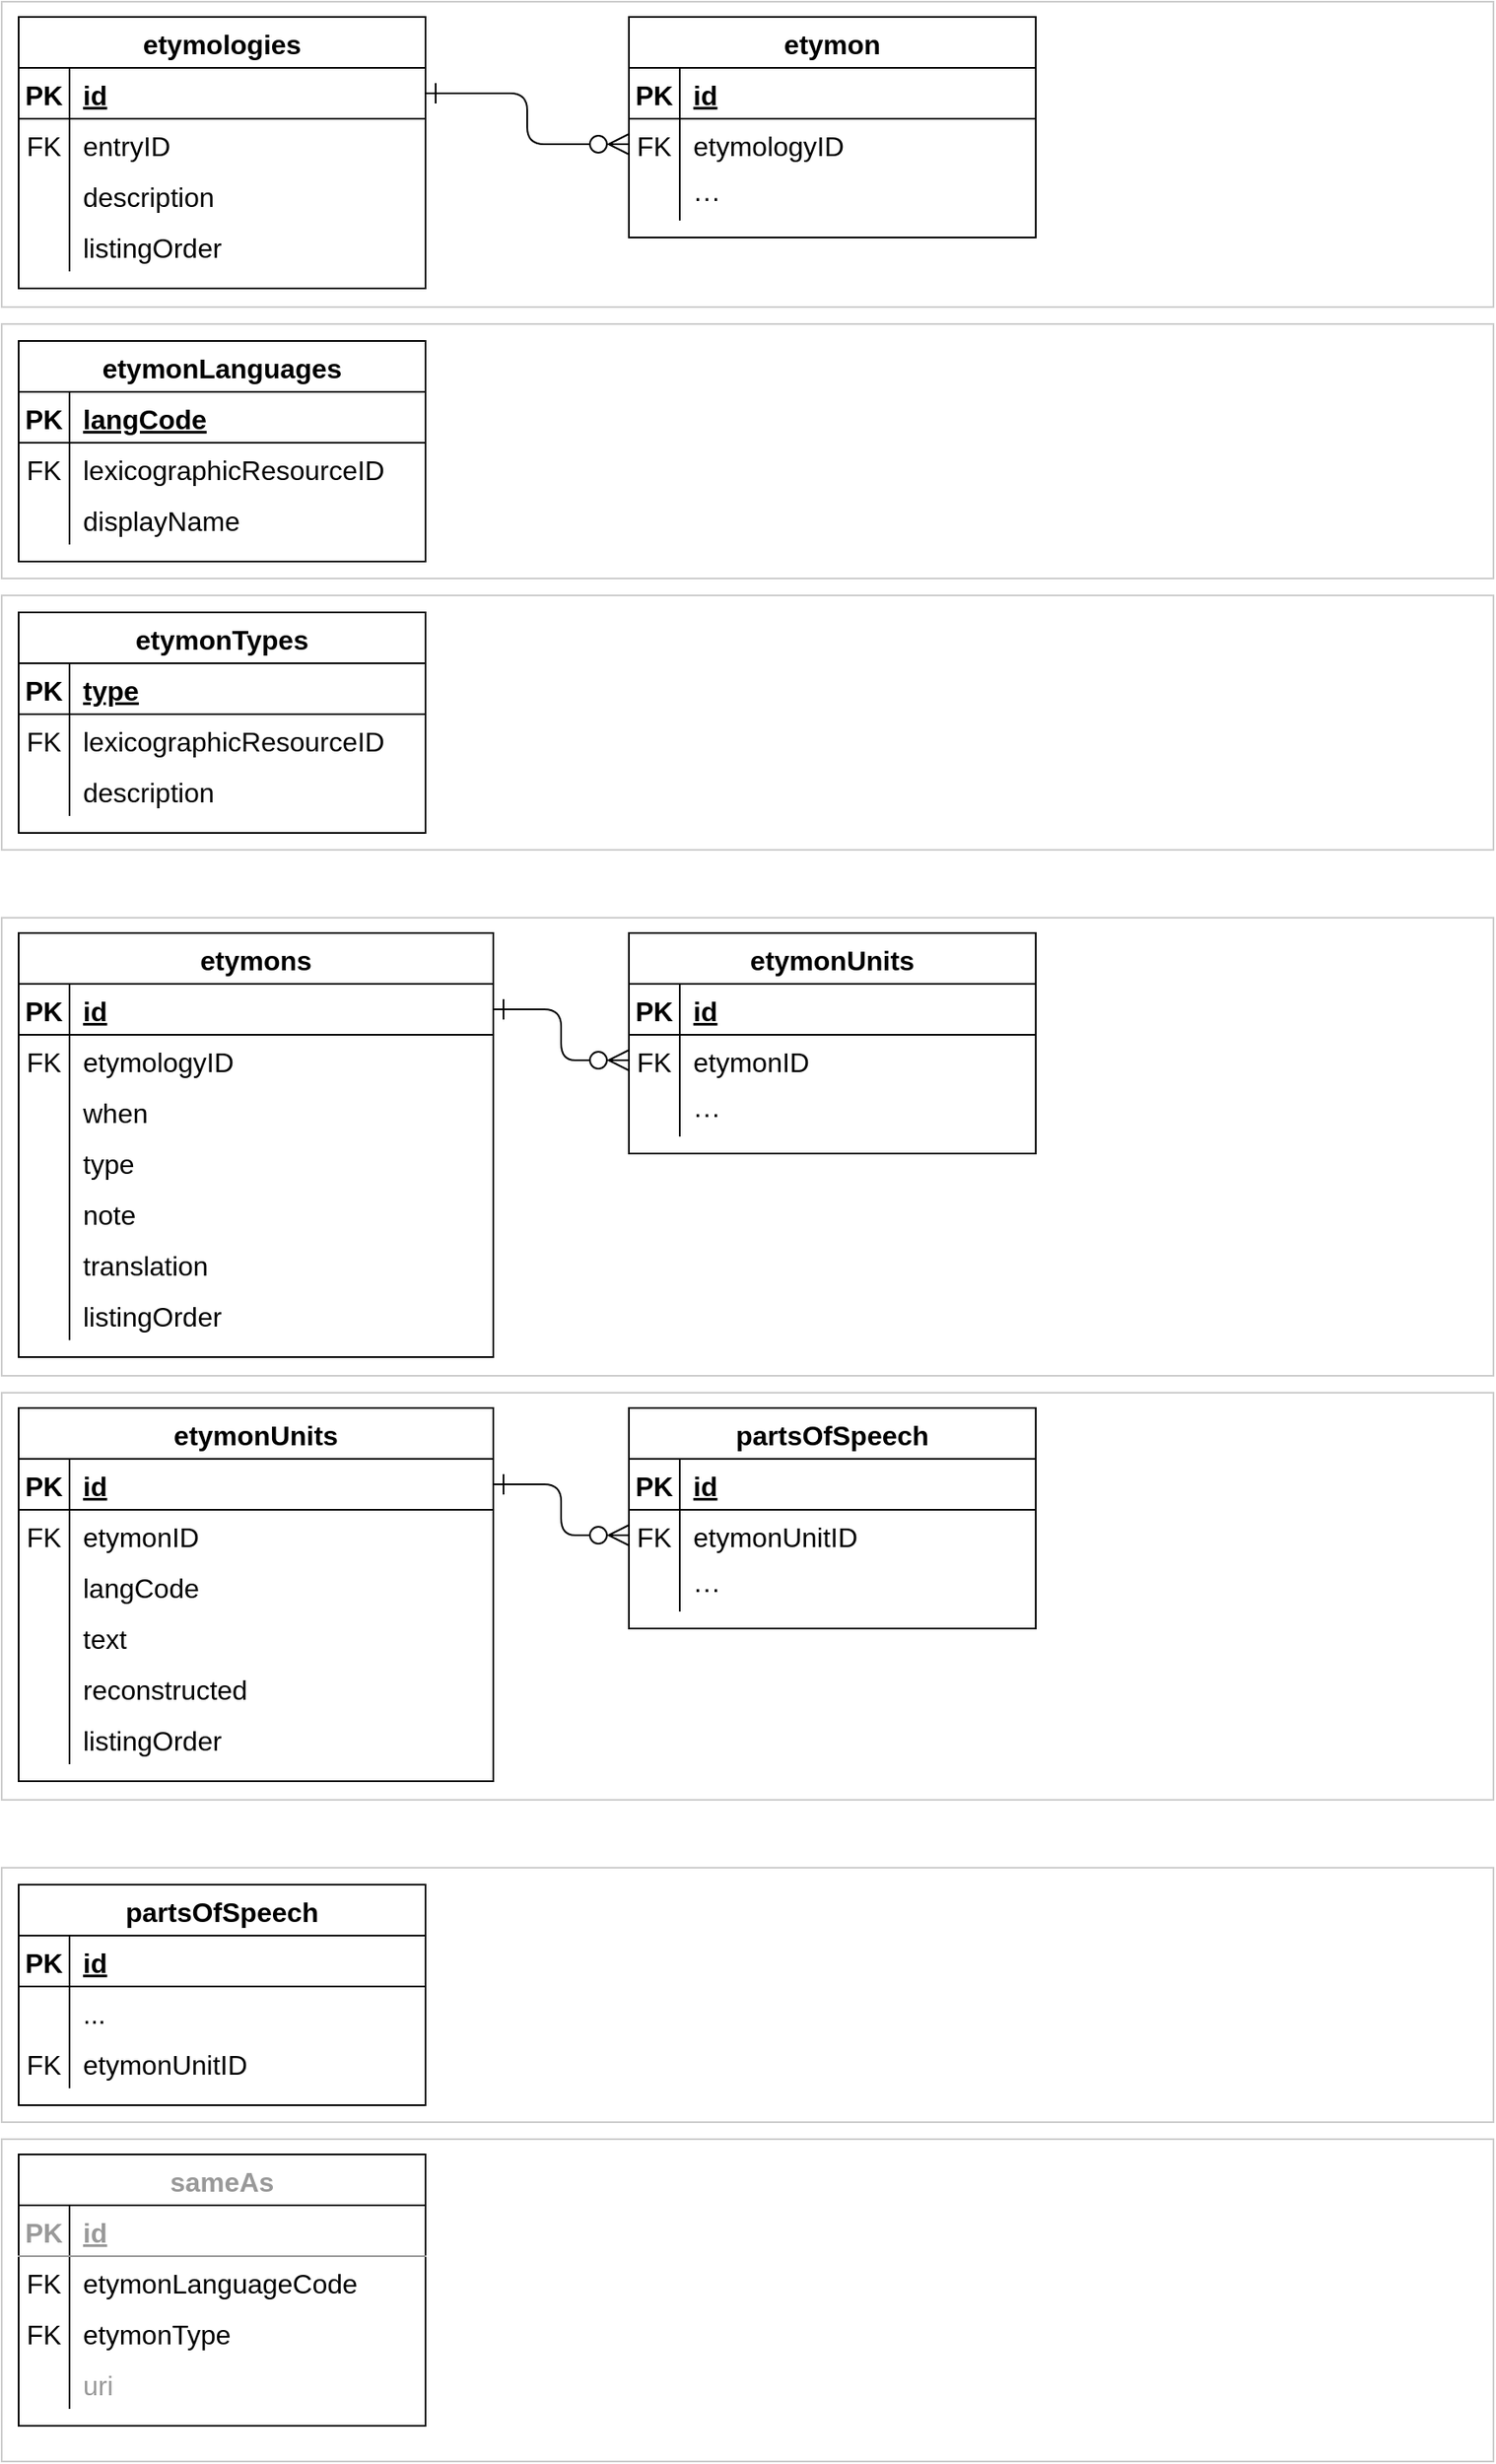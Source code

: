 <mxfile version="20.3.0" type="device"><diagram id="R2lEEEUBdFMjLlhIrx00" name="Page-1"><mxGraphModel dx="1060" dy="-1640" grid="1" gridSize="10" guides="1" tooltips="1" connect="1" arrows="1" fold="1" page="1" pageScale="1" pageWidth="827" pageHeight="1169" math="0" shadow="0" extFonts="Permanent Marker^https://fonts.googleapis.com/css?family=Permanent+Marker"><root><mxCell id="0"/><mxCell id="1" parent="0"/><mxCell id="ZktGSdJryhGlnCkygUIA-301" value="" style="rounded=0;whiteSpace=wrap;html=1;strokeColor=#CCCCCC;" parent="1" vertex="1"><mxGeometry y="2340" width="880" height="180" as="geometry"/></mxCell><mxCell id="ZktGSdJryhGlnCkygUIA-282" value="etymologies" style="shape=table;startSize=30;container=1;collapsible=1;childLayout=tableLayout;fixedRows=1;rowLines=0;fontStyle=1;align=center;resizeLast=1;fontSize=16;" parent="1" vertex="1"><mxGeometry x="10" y="2349" width="240" height="160" as="geometry"><mxRectangle x="400" y="480" width="90" height="30" as="alternateBounds"/></mxGeometry></mxCell><mxCell id="ZktGSdJryhGlnCkygUIA-283" value="" style="shape=tableRow;horizontal=0;startSize=0;swimlaneHead=0;swimlaneBody=0;fillColor=none;collapsible=0;dropTarget=0;points=[[0,0.5],[1,0.5]];portConstraint=eastwest;top=0;left=0;right=0;bottom=1;fontSize=16;" parent="ZktGSdJryhGlnCkygUIA-282" vertex="1"><mxGeometry y="30" width="240" height="30" as="geometry"/></mxCell><mxCell id="ZktGSdJryhGlnCkygUIA-284" value="PK" style="shape=partialRectangle;connectable=0;fillColor=none;top=0;left=0;bottom=0;right=0;fontStyle=1;overflow=hidden;fontSize=16;" parent="ZktGSdJryhGlnCkygUIA-283" vertex="1"><mxGeometry width="30" height="30" as="geometry"><mxRectangle width="30" height="30" as="alternateBounds"/></mxGeometry></mxCell><mxCell id="ZktGSdJryhGlnCkygUIA-285" value="id" style="shape=partialRectangle;connectable=0;fillColor=none;top=0;left=0;bottom=0;right=0;align=left;spacingLeft=6;fontStyle=5;overflow=hidden;fontSize=16;" parent="ZktGSdJryhGlnCkygUIA-283" vertex="1"><mxGeometry x="30" width="210" height="30" as="geometry"><mxRectangle width="210" height="30" as="alternateBounds"/></mxGeometry></mxCell><mxCell id="ZktGSdJryhGlnCkygUIA-286" value="" style="shape=tableRow;horizontal=0;startSize=0;swimlaneHead=0;swimlaneBody=0;fillColor=none;collapsible=0;dropTarget=0;points=[[0,0.5],[1,0.5]];portConstraint=eastwest;top=0;left=0;right=0;bottom=0;fontSize=16;" parent="ZktGSdJryhGlnCkygUIA-282" vertex="1"><mxGeometry y="60" width="240" height="30" as="geometry"/></mxCell><mxCell id="ZktGSdJryhGlnCkygUIA-287" value="FK" style="shape=partialRectangle;connectable=0;fillColor=none;top=0;left=0;bottom=0;right=0;editable=1;overflow=hidden;fontSize=16;" parent="ZktGSdJryhGlnCkygUIA-286" vertex="1"><mxGeometry width="30" height="30" as="geometry"><mxRectangle width="30" height="30" as="alternateBounds"/></mxGeometry></mxCell><mxCell id="ZktGSdJryhGlnCkygUIA-288" value="entryID" style="shape=partialRectangle;connectable=0;fillColor=none;top=0;left=0;bottom=0;right=0;align=left;spacingLeft=6;overflow=hidden;fontSize=16;" parent="ZktGSdJryhGlnCkygUIA-286" vertex="1"><mxGeometry x="30" width="210" height="30" as="geometry"><mxRectangle width="210" height="30" as="alternateBounds"/></mxGeometry></mxCell><mxCell id="ZktGSdJryhGlnCkygUIA-289" value="" style="shape=tableRow;horizontal=0;startSize=0;swimlaneHead=0;swimlaneBody=0;fillColor=none;collapsible=0;dropTarget=0;points=[[0,0.5],[1,0.5]];portConstraint=eastwest;top=0;left=0;right=0;bottom=0;fontSize=16;" parent="ZktGSdJryhGlnCkygUIA-282" vertex="1"><mxGeometry y="90" width="240" height="30" as="geometry"/></mxCell><mxCell id="ZktGSdJryhGlnCkygUIA-290" value="" style="shape=partialRectangle;connectable=0;fillColor=none;top=0;left=0;bottom=0;right=0;editable=1;overflow=hidden;fontSize=16;" parent="ZktGSdJryhGlnCkygUIA-289" vertex="1"><mxGeometry width="30" height="30" as="geometry"><mxRectangle width="30" height="30" as="alternateBounds"/></mxGeometry></mxCell><mxCell id="ZktGSdJryhGlnCkygUIA-291" value="description" style="shape=partialRectangle;connectable=0;fillColor=none;top=0;left=0;bottom=0;right=0;align=left;spacingLeft=6;overflow=hidden;fontSize=16;" parent="ZktGSdJryhGlnCkygUIA-289" vertex="1"><mxGeometry x="30" width="210" height="30" as="geometry"><mxRectangle width="210" height="30" as="alternateBounds"/></mxGeometry></mxCell><mxCell id="SRtZ7S2uoU_hM7iwgNDi-1" style="shape=tableRow;horizontal=0;startSize=0;swimlaneHead=0;swimlaneBody=0;fillColor=none;collapsible=0;dropTarget=0;points=[[0,0.5],[1,0.5]];portConstraint=eastwest;top=0;left=0;right=0;bottom=0;fontSize=16;" parent="ZktGSdJryhGlnCkygUIA-282" vertex="1"><mxGeometry y="120" width="240" height="30" as="geometry"/></mxCell><mxCell id="SRtZ7S2uoU_hM7iwgNDi-2" value="" style="shape=partialRectangle;connectable=0;fillColor=none;top=0;left=0;bottom=0;right=0;editable=1;overflow=hidden;fontSize=16;" parent="SRtZ7S2uoU_hM7iwgNDi-1" vertex="1"><mxGeometry width="30" height="30" as="geometry"><mxRectangle width="30" height="30" as="alternateBounds"/></mxGeometry></mxCell><mxCell id="SRtZ7S2uoU_hM7iwgNDi-3" value="listingOrder" style="shape=partialRectangle;connectable=0;fillColor=none;top=0;left=0;bottom=0;right=0;align=left;spacingLeft=6;overflow=hidden;fontSize=16;" parent="SRtZ7S2uoU_hM7iwgNDi-1" vertex="1"><mxGeometry x="30" width="210" height="30" as="geometry"><mxRectangle width="210" height="30" as="alternateBounds"/></mxGeometry></mxCell><mxCell id="SRtZ7S2uoU_hM7iwgNDi-53" value="" style="rounded=0;whiteSpace=wrap;html=1;strokeColor=#CCCCCC;" parent="1" vertex="1"><mxGeometry y="2880" width="880" height="270" as="geometry"/></mxCell><mxCell id="SRtZ7S2uoU_hM7iwgNDi-54" value="etymons" style="shape=table;startSize=30;container=1;collapsible=1;childLayout=tableLayout;fixedRows=1;rowLines=0;fontStyle=1;align=center;resizeLast=1;fontSize=16;" parent="1" vertex="1"><mxGeometry x="10" y="2889" width="280" height="250" as="geometry"><mxRectangle x="400" y="480" width="90" height="30" as="alternateBounds"/></mxGeometry></mxCell><mxCell id="SRtZ7S2uoU_hM7iwgNDi-55" value="" style="shape=tableRow;horizontal=0;startSize=0;swimlaneHead=0;swimlaneBody=0;fillColor=none;collapsible=0;dropTarget=0;points=[[0,0.5],[1,0.5]];portConstraint=eastwest;top=0;left=0;right=0;bottom=1;fontSize=16;" parent="SRtZ7S2uoU_hM7iwgNDi-54" vertex="1"><mxGeometry y="30" width="280" height="30" as="geometry"/></mxCell><mxCell id="SRtZ7S2uoU_hM7iwgNDi-56" value="PK" style="shape=partialRectangle;connectable=0;fillColor=none;top=0;left=0;bottom=0;right=0;fontStyle=1;overflow=hidden;fontSize=16;" parent="SRtZ7S2uoU_hM7iwgNDi-55" vertex="1"><mxGeometry width="30" height="30" as="geometry"><mxRectangle width="30" height="30" as="alternateBounds"/></mxGeometry></mxCell><mxCell id="SRtZ7S2uoU_hM7iwgNDi-57" value="id" style="shape=partialRectangle;connectable=0;fillColor=none;top=0;left=0;bottom=0;right=0;align=left;spacingLeft=6;fontStyle=5;overflow=hidden;fontSize=16;" parent="SRtZ7S2uoU_hM7iwgNDi-55" vertex="1"><mxGeometry x="30" width="250" height="30" as="geometry"><mxRectangle width="250" height="30" as="alternateBounds"/></mxGeometry></mxCell><mxCell id="SRtZ7S2uoU_hM7iwgNDi-58" value="" style="shape=tableRow;horizontal=0;startSize=0;swimlaneHead=0;swimlaneBody=0;fillColor=none;collapsible=0;dropTarget=0;points=[[0,0.5],[1,0.5]];portConstraint=eastwest;top=0;left=0;right=0;bottom=0;fontSize=16;" parent="SRtZ7S2uoU_hM7iwgNDi-54" vertex="1"><mxGeometry y="60" width="280" height="30" as="geometry"/></mxCell><mxCell id="SRtZ7S2uoU_hM7iwgNDi-59" value="FK" style="shape=partialRectangle;connectable=0;fillColor=none;top=0;left=0;bottom=0;right=0;editable=1;overflow=hidden;fontSize=16;" parent="SRtZ7S2uoU_hM7iwgNDi-58" vertex="1"><mxGeometry width="30" height="30" as="geometry"><mxRectangle width="30" height="30" as="alternateBounds"/></mxGeometry></mxCell><mxCell id="SRtZ7S2uoU_hM7iwgNDi-60" value="etymologyID" style="shape=partialRectangle;connectable=0;fillColor=none;top=0;left=0;bottom=0;right=0;align=left;spacingLeft=6;overflow=hidden;fontSize=16;" parent="SRtZ7S2uoU_hM7iwgNDi-58" vertex="1"><mxGeometry x="30" width="250" height="30" as="geometry"><mxRectangle width="250" height="30" as="alternateBounds"/></mxGeometry></mxCell><mxCell id="SRtZ7S2uoU_hM7iwgNDi-61" value="" style="shape=tableRow;horizontal=0;startSize=0;swimlaneHead=0;swimlaneBody=0;fillColor=none;collapsible=0;dropTarget=0;points=[[0,0.5],[1,0.5]];portConstraint=eastwest;top=0;left=0;right=0;bottom=0;fontSize=16;" parent="SRtZ7S2uoU_hM7iwgNDi-54" vertex="1"><mxGeometry y="90" width="280" height="30" as="geometry"/></mxCell><mxCell id="SRtZ7S2uoU_hM7iwgNDi-62" value="" style="shape=partialRectangle;connectable=0;fillColor=none;top=0;left=0;bottom=0;right=0;editable=1;overflow=hidden;fontSize=16;" parent="SRtZ7S2uoU_hM7iwgNDi-61" vertex="1"><mxGeometry width="30" height="30" as="geometry"><mxRectangle width="30" height="30" as="alternateBounds"/></mxGeometry></mxCell><mxCell id="SRtZ7S2uoU_hM7iwgNDi-63" value="when" style="shape=partialRectangle;connectable=0;fillColor=none;top=0;left=0;bottom=0;right=0;align=left;spacingLeft=6;overflow=hidden;fontSize=16;" parent="SRtZ7S2uoU_hM7iwgNDi-61" vertex="1"><mxGeometry x="30" width="250" height="30" as="geometry"><mxRectangle width="250" height="30" as="alternateBounds"/></mxGeometry></mxCell><mxCell id="SRtZ7S2uoU_hM7iwgNDi-64" style="shape=tableRow;horizontal=0;startSize=0;swimlaneHead=0;swimlaneBody=0;fillColor=none;collapsible=0;dropTarget=0;points=[[0,0.5],[1,0.5]];portConstraint=eastwest;top=0;left=0;right=0;bottom=0;fontSize=16;" parent="SRtZ7S2uoU_hM7iwgNDi-54" vertex="1"><mxGeometry y="120" width="280" height="30" as="geometry"/></mxCell><mxCell id="SRtZ7S2uoU_hM7iwgNDi-65" style="shape=partialRectangle;connectable=0;fillColor=none;top=0;left=0;bottom=0;right=0;editable=1;overflow=hidden;fontSize=16;" parent="SRtZ7S2uoU_hM7iwgNDi-64" vertex="1"><mxGeometry width="30" height="30" as="geometry"><mxRectangle width="30" height="30" as="alternateBounds"/></mxGeometry></mxCell><mxCell id="SRtZ7S2uoU_hM7iwgNDi-66" value="type" style="shape=partialRectangle;connectable=0;fillColor=none;top=0;left=0;bottom=0;right=0;align=left;spacingLeft=6;overflow=hidden;fontSize=16;" parent="SRtZ7S2uoU_hM7iwgNDi-64" vertex="1"><mxGeometry x="30" width="250" height="30" as="geometry"><mxRectangle width="250" height="30" as="alternateBounds"/></mxGeometry></mxCell><mxCell id="SRtZ7S2uoU_hM7iwgNDi-67" style="shape=tableRow;horizontal=0;startSize=0;swimlaneHead=0;swimlaneBody=0;fillColor=none;collapsible=0;dropTarget=0;points=[[0,0.5],[1,0.5]];portConstraint=eastwest;top=0;left=0;right=0;bottom=0;fontSize=16;" parent="SRtZ7S2uoU_hM7iwgNDi-54" vertex="1"><mxGeometry y="150" width="280" height="30" as="geometry"/></mxCell><mxCell id="SRtZ7S2uoU_hM7iwgNDi-68" style="shape=partialRectangle;connectable=0;fillColor=none;top=0;left=0;bottom=0;right=0;editable=1;overflow=hidden;fontSize=16;" parent="SRtZ7S2uoU_hM7iwgNDi-67" vertex="1"><mxGeometry width="30" height="30" as="geometry"><mxRectangle width="30" height="30" as="alternateBounds"/></mxGeometry></mxCell><mxCell id="SRtZ7S2uoU_hM7iwgNDi-69" value="note" style="shape=partialRectangle;connectable=0;fillColor=none;top=0;left=0;bottom=0;right=0;align=left;spacingLeft=6;overflow=hidden;fontSize=16;" parent="SRtZ7S2uoU_hM7iwgNDi-67" vertex="1"><mxGeometry x="30" width="250" height="30" as="geometry"><mxRectangle width="250" height="30" as="alternateBounds"/></mxGeometry></mxCell><mxCell id="Pd9fc2672BSoeoz-0t5y-1" style="shape=tableRow;horizontal=0;startSize=0;swimlaneHead=0;swimlaneBody=0;fillColor=none;collapsible=0;dropTarget=0;points=[[0,0.5],[1,0.5]];portConstraint=eastwest;top=0;left=0;right=0;bottom=0;fontSize=16;" parent="SRtZ7S2uoU_hM7iwgNDi-54" vertex="1"><mxGeometry y="180" width="280" height="30" as="geometry"/></mxCell><mxCell id="Pd9fc2672BSoeoz-0t5y-2" style="shape=partialRectangle;connectable=0;fillColor=none;top=0;left=0;bottom=0;right=0;editable=1;overflow=hidden;fontSize=16;" parent="Pd9fc2672BSoeoz-0t5y-1" vertex="1"><mxGeometry width="30" height="30" as="geometry"><mxRectangle width="30" height="30" as="alternateBounds"/></mxGeometry></mxCell><mxCell id="Pd9fc2672BSoeoz-0t5y-3" value="translation" style="shape=partialRectangle;connectable=0;fillColor=none;top=0;left=0;bottom=0;right=0;align=left;spacingLeft=6;overflow=hidden;fontSize=16;" parent="Pd9fc2672BSoeoz-0t5y-1" vertex="1"><mxGeometry x="30" width="250" height="30" as="geometry"><mxRectangle width="250" height="30" as="alternateBounds"/></mxGeometry></mxCell><mxCell id="SRtZ7S2uoU_hM7iwgNDi-70" style="shape=tableRow;horizontal=0;startSize=0;swimlaneHead=0;swimlaneBody=0;fillColor=none;collapsible=0;dropTarget=0;points=[[0,0.5],[1,0.5]];portConstraint=eastwest;top=0;left=0;right=0;bottom=0;fontSize=16;" parent="SRtZ7S2uoU_hM7iwgNDi-54" vertex="1"><mxGeometry y="210" width="280" height="30" as="geometry"/></mxCell><mxCell id="SRtZ7S2uoU_hM7iwgNDi-71" style="shape=partialRectangle;connectable=0;fillColor=none;top=0;left=0;bottom=0;right=0;editable=1;overflow=hidden;fontSize=16;" parent="SRtZ7S2uoU_hM7iwgNDi-70" vertex="1"><mxGeometry width="30" height="30" as="geometry"><mxRectangle width="30" height="30" as="alternateBounds"/></mxGeometry></mxCell><mxCell id="SRtZ7S2uoU_hM7iwgNDi-72" value="listingOrder" style="shape=partialRectangle;connectable=0;fillColor=none;top=0;left=0;bottom=0;right=0;align=left;spacingLeft=6;overflow=hidden;fontSize=16;" parent="SRtZ7S2uoU_hM7iwgNDi-70" vertex="1"><mxGeometry x="30" width="250" height="30" as="geometry"><mxRectangle width="250" height="30" as="alternateBounds"/></mxGeometry></mxCell><mxCell id="SRtZ7S2uoU_hM7iwgNDi-76" value="etymonUnits" style="shape=table;startSize=30;container=1;collapsible=1;childLayout=tableLayout;fixedRows=1;rowLines=0;fontStyle=1;align=center;resizeLast=1;fontSize=16;" parent="1" vertex="1"><mxGeometry x="370" y="2889" width="240" height="130" as="geometry"><mxRectangle x="400" y="480" width="90" height="30" as="alternateBounds"/></mxGeometry></mxCell><mxCell id="SRtZ7S2uoU_hM7iwgNDi-77" value="" style="shape=tableRow;horizontal=0;startSize=0;swimlaneHead=0;swimlaneBody=0;fillColor=none;collapsible=0;dropTarget=0;points=[[0,0.5],[1,0.5]];portConstraint=eastwest;top=0;left=0;right=0;bottom=1;fontSize=16;" parent="SRtZ7S2uoU_hM7iwgNDi-76" vertex="1"><mxGeometry y="30" width="240" height="30" as="geometry"/></mxCell><mxCell id="SRtZ7S2uoU_hM7iwgNDi-78" value="PK" style="shape=partialRectangle;connectable=0;fillColor=none;top=0;left=0;bottom=0;right=0;fontStyle=1;overflow=hidden;fontSize=16;" parent="SRtZ7S2uoU_hM7iwgNDi-77" vertex="1"><mxGeometry width="30" height="30" as="geometry"><mxRectangle width="30" height="30" as="alternateBounds"/></mxGeometry></mxCell><mxCell id="SRtZ7S2uoU_hM7iwgNDi-79" value="id" style="shape=partialRectangle;connectable=0;fillColor=none;top=0;left=0;bottom=0;right=0;align=left;spacingLeft=6;fontStyle=5;overflow=hidden;fontSize=16;" parent="SRtZ7S2uoU_hM7iwgNDi-77" vertex="1"><mxGeometry x="30" width="210" height="30" as="geometry"><mxRectangle width="210" height="30" as="alternateBounds"/></mxGeometry></mxCell><mxCell id="SRtZ7S2uoU_hM7iwgNDi-80" value="" style="shape=tableRow;horizontal=0;startSize=0;swimlaneHead=0;swimlaneBody=0;fillColor=none;collapsible=0;dropTarget=0;points=[[0,0.5],[1,0.5]];portConstraint=eastwest;top=0;left=0;right=0;bottom=0;fontSize=16;" parent="SRtZ7S2uoU_hM7iwgNDi-76" vertex="1"><mxGeometry y="60" width="240" height="30" as="geometry"/></mxCell><mxCell id="SRtZ7S2uoU_hM7iwgNDi-81" value="FK" style="shape=partialRectangle;connectable=0;fillColor=none;top=0;left=0;bottom=0;right=0;editable=1;overflow=hidden;fontSize=16;" parent="SRtZ7S2uoU_hM7iwgNDi-80" vertex="1"><mxGeometry width="30" height="30" as="geometry"><mxRectangle width="30" height="30" as="alternateBounds"/></mxGeometry></mxCell><mxCell id="SRtZ7S2uoU_hM7iwgNDi-82" value="etymonID" style="shape=partialRectangle;connectable=0;fillColor=none;top=0;left=0;bottom=0;right=0;align=left;spacingLeft=6;overflow=hidden;fontSize=16;" parent="SRtZ7S2uoU_hM7iwgNDi-80" vertex="1"><mxGeometry x="30" width="210" height="30" as="geometry"><mxRectangle width="210" height="30" as="alternateBounds"/></mxGeometry></mxCell><mxCell id="SRtZ7S2uoU_hM7iwgNDi-83" value="" style="shape=tableRow;horizontal=0;startSize=0;swimlaneHead=0;swimlaneBody=0;fillColor=none;collapsible=0;dropTarget=0;points=[[0,0.5],[1,0.5]];portConstraint=eastwest;top=0;left=0;right=0;bottom=0;fontSize=16;" parent="SRtZ7S2uoU_hM7iwgNDi-76" vertex="1"><mxGeometry y="90" width="240" height="30" as="geometry"/></mxCell><mxCell id="SRtZ7S2uoU_hM7iwgNDi-84" value="" style="shape=partialRectangle;connectable=0;fillColor=none;top=0;left=0;bottom=0;right=0;editable=1;overflow=hidden;fontSize=16;" parent="SRtZ7S2uoU_hM7iwgNDi-83" vertex="1"><mxGeometry width="30" height="30" as="geometry"><mxRectangle width="30" height="30" as="alternateBounds"/></mxGeometry></mxCell><mxCell id="SRtZ7S2uoU_hM7iwgNDi-85" value="···" style="shape=partialRectangle;connectable=0;fillColor=none;top=0;left=0;bottom=0;right=0;align=left;spacingLeft=6;overflow=hidden;fontSize=16;" parent="SRtZ7S2uoU_hM7iwgNDi-83" vertex="1"><mxGeometry x="30" width="210" height="30" as="geometry"><mxRectangle width="210" height="30" as="alternateBounds"/></mxGeometry></mxCell><mxCell id="SRtZ7S2uoU_hM7iwgNDi-86" style="edgeStyle=orthogonalEdgeStyle;rounded=1;orthogonalLoop=1;jettySize=auto;html=1;entryX=0;entryY=0.5;entryDx=0;entryDy=0;endArrow=ERzeroToMany;startArrow=ERone;startFill=0;endFill=0;startSize=10;endSize=10;" parent="1" source="SRtZ7S2uoU_hM7iwgNDi-55" target="SRtZ7S2uoU_hM7iwgNDi-80" edge="1"><mxGeometry relative="1" as="geometry"/></mxCell><mxCell id="y7kXEjC66wHS_9gNWSh6-1" value="" style="rounded=0;whiteSpace=wrap;html=1;strokeColor=#CCCCCC;" parent="1" vertex="1"><mxGeometry y="2530" width="880" height="150" as="geometry"/></mxCell><mxCell id="y7kXEjC66wHS_9gNWSh6-2" value="etymonLanguages" style="shape=table;startSize=30;container=1;collapsible=1;childLayout=tableLayout;fixedRows=1;rowLines=0;fontStyle=1;align=center;resizeLast=1;fontSize=16;" parent="1" vertex="1"><mxGeometry x="10" y="2540" width="240" height="130" as="geometry"/></mxCell><mxCell id="y7kXEjC66wHS_9gNWSh6-3" value="" style="shape=tableRow;horizontal=0;startSize=0;swimlaneHead=0;swimlaneBody=0;fillColor=none;collapsible=0;dropTarget=0;points=[[0,0.5],[1,0.5]];portConstraint=eastwest;top=0;left=0;right=0;bottom=1;fontSize=16;" parent="y7kXEjC66wHS_9gNWSh6-2" vertex="1"><mxGeometry y="30" width="240" height="30" as="geometry"/></mxCell><mxCell id="y7kXEjC66wHS_9gNWSh6-4" value="PK" style="shape=partialRectangle;connectable=0;fillColor=none;top=0;left=0;bottom=0;right=0;fontStyle=1;overflow=hidden;fontSize=16;" parent="y7kXEjC66wHS_9gNWSh6-3" vertex="1"><mxGeometry width="30" height="30" as="geometry"><mxRectangle width="30" height="30" as="alternateBounds"/></mxGeometry></mxCell><mxCell id="y7kXEjC66wHS_9gNWSh6-5" value="langCode" style="shape=partialRectangle;connectable=0;fillColor=none;top=0;left=0;bottom=0;right=0;align=left;spacingLeft=6;fontStyle=5;overflow=hidden;fontSize=16;" parent="y7kXEjC66wHS_9gNWSh6-3" vertex="1"><mxGeometry x="30" width="210" height="30" as="geometry"><mxRectangle width="210" height="30" as="alternateBounds"/></mxGeometry></mxCell><mxCell id="y7kXEjC66wHS_9gNWSh6-6" value="" style="shape=tableRow;horizontal=0;startSize=0;swimlaneHead=0;swimlaneBody=0;fillColor=none;collapsible=0;dropTarget=0;points=[[0,0.5],[1,0.5]];portConstraint=eastwest;top=0;left=0;right=0;bottom=0;fontSize=16;" parent="y7kXEjC66wHS_9gNWSh6-2" vertex="1"><mxGeometry y="60" width="240" height="30" as="geometry"/></mxCell><mxCell id="y7kXEjC66wHS_9gNWSh6-7" value="FK" style="shape=partialRectangle;connectable=0;fillColor=none;top=0;left=0;bottom=0;right=0;editable=1;overflow=hidden;fontSize=16;" parent="y7kXEjC66wHS_9gNWSh6-6" vertex="1"><mxGeometry width="30" height="30" as="geometry"><mxRectangle width="30" height="30" as="alternateBounds"/></mxGeometry></mxCell><mxCell id="y7kXEjC66wHS_9gNWSh6-8" value="lexicographicResourceID" style="shape=partialRectangle;connectable=0;fillColor=none;top=0;left=0;bottom=0;right=0;align=left;spacingLeft=6;overflow=hidden;fontSize=16;" parent="y7kXEjC66wHS_9gNWSh6-6" vertex="1"><mxGeometry x="30" width="210" height="30" as="geometry"><mxRectangle width="210" height="30" as="alternateBounds"/></mxGeometry></mxCell><mxCell id="y7kXEjC66wHS_9gNWSh6-9" value="" style="shape=tableRow;horizontal=0;startSize=0;swimlaneHead=0;swimlaneBody=0;fillColor=none;collapsible=0;dropTarget=0;points=[[0,0.5],[1,0.5]];portConstraint=eastwest;top=0;left=0;right=0;bottom=0;fontSize=16;" parent="y7kXEjC66wHS_9gNWSh6-2" vertex="1"><mxGeometry y="90" width="240" height="30" as="geometry"/></mxCell><mxCell id="y7kXEjC66wHS_9gNWSh6-10" value="" style="shape=partialRectangle;connectable=0;fillColor=none;top=0;left=0;bottom=0;right=0;editable=1;overflow=hidden;fontSize=16;" parent="y7kXEjC66wHS_9gNWSh6-9" vertex="1"><mxGeometry width="30" height="30" as="geometry"><mxRectangle width="30" height="30" as="alternateBounds"/></mxGeometry></mxCell><mxCell id="y7kXEjC66wHS_9gNWSh6-11" value="displayName" style="shape=partialRectangle;connectable=0;fillColor=none;top=0;left=0;bottom=0;right=0;align=left;spacingLeft=6;overflow=hidden;fontSize=16;" parent="y7kXEjC66wHS_9gNWSh6-9" vertex="1"><mxGeometry x="30" width="210" height="30" as="geometry"><mxRectangle width="210" height="30" as="alternateBounds"/></mxGeometry></mxCell><mxCell id="y7kXEjC66wHS_9gNWSh6-12" value="" style="rounded=0;whiteSpace=wrap;html=1;strokeColor=#CCCCCC;" parent="1" vertex="1"><mxGeometry y="2690" width="880" height="150" as="geometry"/></mxCell><mxCell id="y7kXEjC66wHS_9gNWSh6-13" value="etymonTypes" style="shape=table;startSize=30;container=1;collapsible=1;childLayout=tableLayout;fixedRows=1;rowLines=0;fontStyle=1;align=center;resizeLast=1;fontSize=16;" parent="1" vertex="1"><mxGeometry x="10" y="2700" width="240" height="130" as="geometry"/></mxCell><mxCell id="y7kXEjC66wHS_9gNWSh6-14" value="" style="shape=tableRow;horizontal=0;startSize=0;swimlaneHead=0;swimlaneBody=0;fillColor=none;collapsible=0;dropTarget=0;points=[[0,0.5],[1,0.5]];portConstraint=eastwest;top=0;left=0;right=0;bottom=1;fontSize=16;" parent="y7kXEjC66wHS_9gNWSh6-13" vertex="1"><mxGeometry y="30" width="240" height="30" as="geometry"/></mxCell><mxCell id="y7kXEjC66wHS_9gNWSh6-15" value="PK" style="shape=partialRectangle;connectable=0;fillColor=none;top=0;left=0;bottom=0;right=0;fontStyle=1;overflow=hidden;fontSize=16;" parent="y7kXEjC66wHS_9gNWSh6-14" vertex="1"><mxGeometry width="30" height="30" as="geometry"><mxRectangle width="30" height="30" as="alternateBounds"/></mxGeometry></mxCell><mxCell id="y7kXEjC66wHS_9gNWSh6-16" value="type" style="shape=partialRectangle;connectable=0;fillColor=none;top=0;left=0;bottom=0;right=0;align=left;spacingLeft=6;fontStyle=5;overflow=hidden;fontSize=16;" parent="y7kXEjC66wHS_9gNWSh6-14" vertex="1"><mxGeometry x="30" width="210" height="30" as="geometry"><mxRectangle width="210" height="30" as="alternateBounds"/></mxGeometry></mxCell><mxCell id="y7kXEjC66wHS_9gNWSh6-17" value="" style="shape=tableRow;horizontal=0;startSize=0;swimlaneHead=0;swimlaneBody=0;fillColor=none;collapsible=0;dropTarget=0;points=[[0,0.5],[1,0.5]];portConstraint=eastwest;top=0;left=0;right=0;bottom=0;fontSize=16;" parent="y7kXEjC66wHS_9gNWSh6-13" vertex="1"><mxGeometry y="60" width="240" height="30" as="geometry"/></mxCell><mxCell id="y7kXEjC66wHS_9gNWSh6-18" value="FK" style="shape=partialRectangle;connectable=0;fillColor=none;top=0;left=0;bottom=0;right=0;editable=1;overflow=hidden;fontSize=16;" parent="y7kXEjC66wHS_9gNWSh6-17" vertex="1"><mxGeometry width="30" height="30" as="geometry"><mxRectangle width="30" height="30" as="alternateBounds"/></mxGeometry></mxCell><mxCell id="y7kXEjC66wHS_9gNWSh6-19" value="lexicographicResourceID" style="shape=partialRectangle;connectable=0;fillColor=none;top=0;left=0;bottom=0;right=0;align=left;spacingLeft=6;overflow=hidden;fontSize=16;" parent="y7kXEjC66wHS_9gNWSh6-17" vertex="1"><mxGeometry x="30" width="210" height="30" as="geometry"><mxRectangle width="210" height="30" as="alternateBounds"/></mxGeometry></mxCell><mxCell id="y7kXEjC66wHS_9gNWSh6-23" style="shape=tableRow;horizontal=0;startSize=0;swimlaneHead=0;swimlaneBody=0;fillColor=none;collapsible=0;dropTarget=0;points=[[0,0.5],[1,0.5]];portConstraint=eastwest;top=0;left=0;right=0;bottom=0;fontSize=16;" parent="y7kXEjC66wHS_9gNWSh6-13" vertex="1"><mxGeometry y="90" width="240" height="30" as="geometry"/></mxCell><mxCell id="y7kXEjC66wHS_9gNWSh6-24" style="shape=partialRectangle;connectable=0;fillColor=none;top=0;left=0;bottom=0;right=0;editable=1;overflow=hidden;fontSize=16;" parent="y7kXEjC66wHS_9gNWSh6-23" vertex="1"><mxGeometry width="30" height="30" as="geometry"><mxRectangle width="30" height="30" as="alternateBounds"/></mxGeometry></mxCell><mxCell id="y7kXEjC66wHS_9gNWSh6-25" value="description" style="shape=partialRectangle;connectable=0;fillColor=none;top=0;left=0;bottom=0;right=0;align=left;spacingLeft=6;overflow=hidden;fontSize=16;" parent="y7kXEjC66wHS_9gNWSh6-23" vertex="1"><mxGeometry x="30" width="210" height="30" as="geometry"><mxRectangle width="210" height="30" as="alternateBounds"/></mxGeometry></mxCell><mxCell id="y7kXEjC66wHS_9gNWSh6-48" value="etymon" style="shape=table;startSize=30;container=1;collapsible=1;childLayout=tableLayout;fixedRows=1;rowLines=0;fontStyle=1;align=center;resizeLast=1;fontSize=16;" parent="1" vertex="1"><mxGeometry x="370" y="2349" width="240" height="130" as="geometry"><mxRectangle x="400" y="480" width="90" height="30" as="alternateBounds"/></mxGeometry></mxCell><mxCell id="y7kXEjC66wHS_9gNWSh6-49" value="" style="shape=tableRow;horizontal=0;startSize=0;swimlaneHead=0;swimlaneBody=0;fillColor=none;collapsible=0;dropTarget=0;points=[[0,0.5],[1,0.5]];portConstraint=eastwest;top=0;left=0;right=0;bottom=1;fontSize=16;" parent="y7kXEjC66wHS_9gNWSh6-48" vertex="1"><mxGeometry y="30" width="240" height="30" as="geometry"/></mxCell><mxCell id="y7kXEjC66wHS_9gNWSh6-50" value="PK" style="shape=partialRectangle;connectable=0;fillColor=none;top=0;left=0;bottom=0;right=0;fontStyle=1;overflow=hidden;fontSize=16;" parent="y7kXEjC66wHS_9gNWSh6-49" vertex="1"><mxGeometry width="30" height="30" as="geometry"><mxRectangle width="30" height="30" as="alternateBounds"/></mxGeometry></mxCell><mxCell id="y7kXEjC66wHS_9gNWSh6-51" value="id" style="shape=partialRectangle;connectable=0;fillColor=none;top=0;left=0;bottom=0;right=0;align=left;spacingLeft=6;fontStyle=5;overflow=hidden;fontSize=16;" parent="y7kXEjC66wHS_9gNWSh6-49" vertex="1"><mxGeometry x="30" width="210" height="30" as="geometry"><mxRectangle width="210" height="30" as="alternateBounds"/></mxGeometry></mxCell><mxCell id="y7kXEjC66wHS_9gNWSh6-52" value="" style="shape=tableRow;horizontal=0;startSize=0;swimlaneHead=0;swimlaneBody=0;fillColor=none;collapsible=0;dropTarget=0;points=[[0,0.5],[1,0.5]];portConstraint=eastwest;top=0;left=0;right=0;bottom=0;fontSize=16;" parent="y7kXEjC66wHS_9gNWSh6-48" vertex="1"><mxGeometry y="60" width="240" height="30" as="geometry"/></mxCell><mxCell id="y7kXEjC66wHS_9gNWSh6-53" value="FK" style="shape=partialRectangle;connectable=0;fillColor=none;top=0;left=0;bottom=0;right=0;editable=1;overflow=hidden;fontSize=16;" parent="y7kXEjC66wHS_9gNWSh6-52" vertex="1"><mxGeometry width="30" height="30" as="geometry"><mxRectangle width="30" height="30" as="alternateBounds"/></mxGeometry></mxCell><mxCell id="y7kXEjC66wHS_9gNWSh6-54" value="etymologyID" style="shape=partialRectangle;connectable=0;fillColor=none;top=0;left=0;bottom=0;right=0;align=left;spacingLeft=6;overflow=hidden;fontSize=16;" parent="y7kXEjC66wHS_9gNWSh6-52" vertex="1"><mxGeometry x="30" width="210" height="30" as="geometry"><mxRectangle width="210" height="30" as="alternateBounds"/></mxGeometry></mxCell><mxCell id="y7kXEjC66wHS_9gNWSh6-55" value="" style="shape=tableRow;horizontal=0;startSize=0;swimlaneHead=0;swimlaneBody=0;fillColor=none;collapsible=0;dropTarget=0;points=[[0,0.5],[1,0.5]];portConstraint=eastwest;top=0;left=0;right=0;bottom=0;fontSize=16;" parent="y7kXEjC66wHS_9gNWSh6-48" vertex="1"><mxGeometry y="90" width="240" height="30" as="geometry"/></mxCell><mxCell id="y7kXEjC66wHS_9gNWSh6-56" value="" style="shape=partialRectangle;connectable=0;fillColor=none;top=0;left=0;bottom=0;right=0;editable=1;overflow=hidden;fontSize=16;" parent="y7kXEjC66wHS_9gNWSh6-55" vertex="1"><mxGeometry width="30" height="30" as="geometry"><mxRectangle width="30" height="30" as="alternateBounds"/></mxGeometry></mxCell><mxCell id="y7kXEjC66wHS_9gNWSh6-57" value="···" style="shape=partialRectangle;connectable=0;fillColor=none;top=0;left=0;bottom=0;right=0;align=left;spacingLeft=6;overflow=hidden;fontSize=16;" parent="y7kXEjC66wHS_9gNWSh6-55" vertex="1"><mxGeometry x="30" width="210" height="30" as="geometry"><mxRectangle width="210" height="30" as="alternateBounds"/></mxGeometry></mxCell><mxCell id="y7kXEjC66wHS_9gNWSh6-58" style="edgeStyle=orthogonalEdgeStyle;rounded=1;orthogonalLoop=1;jettySize=auto;html=1;exitX=1;exitY=0.5;exitDx=0;exitDy=0;endArrow=ERzeroToMany;startArrow=ERone;startFill=0;endFill=0;startSize=10;endSize=10;" parent="1" source="ZktGSdJryhGlnCkygUIA-283" target="y7kXEjC66wHS_9gNWSh6-52" edge="1"><mxGeometry relative="1" as="geometry"/></mxCell><mxCell id="y7kXEjC66wHS_9gNWSh6-59" value="" style="rounded=0;whiteSpace=wrap;html=1;strokeColor=#CCCCCC;" parent="1" vertex="1"><mxGeometry y="3160" width="880" height="240" as="geometry"/></mxCell><mxCell id="y7kXEjC66wHS_9gNWSh6-60" value="etymonUnits" style="shape=table;startSize=30;container=1;collapsible=1;childLayout=tableLayout;fixedRows=1;rowLines=0;fontStyle=1;align=center;resizeLast=1;fontSize=16;" parent="1" vertex="1"><mxGeometry x="10" y="3169" width="280" height="220" as="geometry"><mxRectangle x="400" y="480" width="90" height="30" as="alternateBounds"/></mxGeometry></mxCell><mxCell id="y7kXEjC66wHS_9gNWSh6-61" value="" style="shape=tableRow;horizontal=0;startSize=0;swimlaneHead=0;swimlaneBody=0;fillColor=none;collapsible=0;dropTarget=0;points=[[0,0.5],[1,0.5]];portConstraint=eastwest;top=0;left=0;right=0;bottom=1;fontSize=16;" parent="y7kXEjC66wHS_9gNWSh6-60" vertex="1"><mxGeometry y="30" width="280" height="30" as="geometry"/></mxCell><mxCell id="y7kXEjC66wHS_9gNWSh6-62" value="PK" style="shape=partialRectangle;connectable=0;fillColor=none;top=0;left=0;bottom=0;right=0;fontStyle=1;overflow=hidden;fontSize=16;" parent="y7kXEjC66wHS_9gNWSh6-61" vertex="1"><mxGeometry width="30" height="30" as="geometry"><mxRectangle width="30" height="30" as="alternateBounds"/></mxGeometry></mxCell><mxCell id="y7kXEjC66wHS_9gNWSh6-63" value="id" style="shape=partialRectangle;connectable=0;fillColor=none;top=0;left=0;bottom=0;right=0;align=left;spacingLeft=6;fontStyle=5;overflow=hidden;fontSize=16;" parent="y7kXEjC66wHS_9gNWSh6-61" vertex="1"><mxGeometry x="30" width="250" height="30" as="geometry"><mxRectangle width="250" height="30" as="alternateBounds"/></mxGeometry></mxCell><mxCell id="y7kXEjC66wHS_9gNWSh6-64" value="" style="shape=tableRow;horizontal=0;startSize=0;swimlaneHead=0;swimlaneBody=0;fillColor=none;collapsible=0;dropTarget=0;points=[[0,0.5],[1,0.5]];portConstraint=eastwest;top=0;left=0;right=0;bottom=0;fontSize=16;" parent="y7kXEjC66wHS_9gNWSh6-60" vertex="1"><mxGeometry y="60" width="280" height="30" as="geometry"/></mxCell><mxCell id="y7kXEjC66wHS_9gNWSh6-65" value="FK" style="shape=partialRectangle;connectable=0;fillColor=none;top=0;left=0;bottom=0;right=0;editable=1;overflow=hidden;fontSize=16;" parent="y7kXEjC66wHS_9gNWSh6-64" vertex="1"><mxGeometry width="30" height="30" as="geometry"><mxRectangle width="30" height="30" as="alternateBounds"/></mxGeometry></mxCell><mxCell id="y7kXEjC66wHS_9gNWSh6-66" value="etymonID" style="shape=partialRectangle;connectable=0;fillColor=none;top=0;left=0;bottom=0;right=0;align=left;spacingLeft=6;overflow=hidden;fontSize=16;" parent="y7kXEjC66wHS_9gNWSh6-64" vertex="1"><mxGeometry x="30" width="250" height="30" as="geometry"><mxRectangle width="250" height="30" as="alternateBounds"/></mxGeometry></mxCell><mxCell id="y7kXEjC66wHS_9gNWSh6-67" value="" style="shape=tableRow;horizontal=0;startSize=0;swimlaneHead=0;swimlaneBody=0;fillColor=none;collapsible=0;dropTarget=0;points=[[0,0.5],[1,0.5]];portConstraint=eastwest;top=0;left=0;right=0;bottom=0;fontSize=16;" parent="y7kXEjC66wHS_9gNWSh6-60" vertex="1"><mxGeometry y="90" width="280" height="30" as="geometry"/></mxCell><mxCell id="y7kXEjC66wHS_9gNWSh6-68" value="" style="shape=partialRectangle;connectable=0;fillColor=none;top=0;left=0;bottom=0;right=0;editable=1;overflow=hidden;fontSize=16;" parent="y7kXEjC66wHS_9gNWSh6-67" vertex="1"><mxGeometry width="30" height="30" as="geometry"><mxRectangle width="30" height="30" as="alternateBounds"/></mxGeometry></mxCell><mxCell id="y7kXEjC66wHS_9gNWSh6-69" value="langCode" style="shape=partialRectangle;connectable=0;fillColor=none;top=0;left=0;bottom=0;right=0;align=left;spacingLeft=6;overflow=hidden;fontSize=16;" parent="y7kXEjC66wHS_9gNWSh6-67" vertex="1"><mxGeometry x="30" width="250" height="30" as="geometry"><mxRectangle width="250" height="30" as="alternateBounds"/></mxGeometry></mxCell><mxCell id="y7kXEjC66wHS_9gNWSh6-70" style="shape=tableRow;horizontal=0;startSize=0;swimlaneHead=0;swimlaneBody=0;fillColor=none;collapsible=0;dropTarget=0;points=[[0,0.5],[1,0.5]];portConstraint=eastwest;top=0;left=0;right=0;bottom=0;fontSize=16;" parent="y7kXEjC66wHS_9gNWSh6-60" vertex="1"><mxGeometry y="120" width="280" height="30" as="geometry"/></mxCell><mxCell id="y7kXEjC66wHS_9gNWSh6-71" style="shape=partialRectangle;connectable=0;fillColor=none;top=0;left=0;bottom=0;right=0;editable=1;overflow=hidden;fontSize=16;" parent="y7kXEjC66wHS_9gNWSh6-70" vertex="1"><mxGeometry width="30" height="30" as="geometry"><mxRectangle width="30" height="30" as="alternateBounds"/></mxGeometry></mxCell><mxCell id="y7kXEjC66wHS_9gNWSh6-72" value="text" style="shape=partialRectangle;connectable=0;fillColor=none;top=0;left=0;bottom=0;right=0;align=left;spacingLeft=6;overflow=hidden;fontSize=16;" parent="y7kXEjC66wHS_9gNWSh6-70" vertex="1"><mxGeometry x="30" width="250" height="30" as="geometry"><mxRectangle width="250" height="30" as="alternateBounds"/></mxGeometry></mxCell><mxCell id="y7kXEjC66wHS_9gNWSh6-73" style="shape=tableRow;horizontal=0;startSize=0;swimlaneHead=0;swimlaneBody=0;fillColor=none;collapsible=0;dropTarget=0;points=[[0,0.5],[1,0.5]];portConstraint=eastwest;top=0;left=0;right=0;bottom=0;fontSize=16;" parent="y7kXEjC66wHS_9gNWSh6-60" vertex="1"><mxGeometry y="150" width="280" height="30" as="geometry"/></mxCell><mxCell id="y7kXEjC66wHS_9gNWSh6-74" style="shape=partialRectangle;connectable=0;fillColor=none;top=0;left=0;bottom=0;right=0;editable=1;overflow=hidden;fontSize=16;" parent="y7kXEjC66wHS_9gNWSh6-73" vertex="1"><mxGeometry width="30" height="30" as="geometry"><mxRectangle width="30" height="30" as="alternateBounds"/></mxGeometry></mxCell><mxCell id="y7kXEjC66wHS_9gNWSh6-75" value="reconstructed" style="shape=partialRectangle;connectable=0;fillColor=none;top=0;left=0;bottom=0;right=0;align=left;spacingLeft=6;overflow=hidden;fontSize=16;" parent="y7kXEjC66wHS_9gNWSh6-73" vertex="1"><mxGeometry x="30" width="250" height="30" as="geometry"><mxRectangle width="250" height="30" as="alternateBounds"/></mxGeometry></mxCell><mxCell id="y7kXEjC66wHS_9gNWSh6-90" style="shape=tableRow;horizontal=0;startSize=0;swimlaneHead=0;swimlaneBody=0;fillColor=none;collapsible=0;dropTarget=0;points=[[0,0.5],[1,0.5]];portConstraint=eastwest;top=0;left=0;right=0;bottom=0;fontSize=16;" parent="y7kXEjC66wHS_9gNWSh6-60" vertex="1"><mxGeometry y="180" width="280" height="30" as="geometry"/></mxCell><mxCell id="y7kXEjC66wHS_9gNWSh6-91" style="shape=partialRectangle;connectable=0;fillColor=none;top=0;left=0;bottom=0;right=0;editable=1;overflow=hidden;fontSize=16;" parent="y7kXEjC66wHS_9gNWSh6-90" vertex="1"><mxGeometry width="30" height="30" as="geometry"><mxRectangle width="30" height="30" as="alternateBounds"/></mxGeometry></mxCell><mxCell id="y7kXEjC66wHS_9gNWSh6-92" value="listingOrder" style="shape=partialRectangle;connectable=0;fillColor=none;top=0;left=0;bottom=0;right=0;align=left;spacingLeft=6;overflow=hidden;fontSize=16;" parent="y7kXEjC66wHS_9gNWSh6-90" vertex="1"><mxGeometry x="30" width="250" height="30" as="geometry"><mxRectangle width="250" height="30" as="alternateBounds"/></mxGeometry></mxCell><mxCell id="wnhWg-DuG_Y8yW_sjrgR-1" value="partsOfSpeech" style="shape=table;startSize=30;container=1;collapsible=1;childLayout=tableLayout;fixedRows=1;rowLines=0;fontStyle=1;align=center;resizeLast=1;fontSize=16;" parent="1" vertex="1"><mxGeometry x="370" y="3169" width="240" height="130" as="geometry"><mxRectangle x="400" y="480" width="90" height="30" as="alternateBounds"/></mxGeometry></mxCell><mxCell id="wnhWg-DuG_Y8yW_sjrgR-2" value="" style="shape=tableRow;horizontal=0;startSize=0;swimlaneHead=0;swimlaneBody=0;fillColor=none;collapsible=0;dropTarget=0;points=[[0,0.5],[1,0.5]];portConstraint=eastwest;top=0;left=0;right=0;bottom=1;fontSize=16;" parent="wnhWg-DuG_Y8yW_sjrgR-1" vertex="1"><mxGeometry y="30" width="240" height="30" as="geometry"/></mxCell><mxCell id="wnhWg-DuG_Y8yW_sjrgR-3" value="PK" style="shape=partialRectangle;connectable=0;fillColor=none;top=0;left=0;bottom=0;right=0;fontStyle=1;overflow=hidden;fontSize=16;" parent="wnhWg-DuG_Y8yW_sjrgR-2" vertex="1"><mxGeometry width="30" height="30" as="geometry"><mxRectangle width="30" height="30" as="alternateBounds"/></mxGeometry></mxCell><mxCell id="wnhWg-DuG_Y8yW_sjrgR-4" value="id" style="shape=partialRectangle;connectable=0;fillColor=none;top=0;left=0;bottom=0;right=0;align=left;spacingLeft=6;fontStyle=5;overflow=hidden;fontSize=16;" parent="wnhWg-DuG_Y8yW_sjrgR-2" vertex="1"><mxGeometry x="30" width="210" height="30" as="geometry"><mxRectangle width="210" height="30" as="alternateBounds"/></mxGeometry></mxCell><mxCell id="wnhWg-DuG_Y8yW_sjrgR-5" value="" style="shape=tableRow;horizontal=0;startSize=0;swimlaneHead=0;swimlaneBody=0;fillColor=none;collapsible=0;dropTarget=0;points=[[0,0.5],[1,0.5]];portConstraint=eastwest;top=0;left=0;right=0;bottom=0;fontSize=16;" parent="wnhWg-DuG_Y8yW_sjrgR-1" vertex="1"><mxGeometry y="60" width="240" height="30" as="geometry"/></mxCell><mxCell id="wnhWg-DuG_Y8yW_sjrgR-6" value="FK" style="shape=partialRectangle;connectable=0;fillColor=none;top=0;left=0;bottom=0;right=0;editable=1;overflow=hidden;fontSize=16;" parent="wnhWg-DuG_Y8yW_sjrgR-5" vertex="1"><mxGeometry width="30" height="30" as="geometry"><mxRectangle width="30" height="30" as="alternateBounds"/></mxGeometry></mxCell><mxCell id="wnhWg-DuG_Y8yW_sjrgR-7" value="etymonUnitID" style="shape=partialRectangle;connectable=0;fillColor=none;top=0;left=0;bottom=0;right=0;align=left;spacingLeft=6;overflow=hidden;fontSize=16;" parent="wnhWg-DuG_Y8yW_sjrgR-5" vertex="1"><mxGeometry x="30" width="210" height="30" as="geometry"><mxRectangle width="210" height="30" as="alternateBounds"/></mxGeometry></mxCell><mxCell id="wnhWg-DuG_Y8yW_sjrgR-8" value="" style="shape=tableRow;horizontal=0;startSize=0;swimlaneHead=0;swimlaneBody=0;fillColor=none;collapsible=0;dropTarget=0;points=[[0,0.5],[1,0.5]];portConstraint=eastwest;top=0;left=0;right=0;bottom=0;fontSize=16;" parent="wnhWg-DuG_Y8yW_sjrgR-1" vertex="1"><mxGeometry y="90" width="240" height="30" as="geometry"/></mxCell><mxCell id="wnhWg-DuG_Y8yW_sjrgR-9" value="" style="shape=partialRectangle;connectable=0;fillColor=none;top=0;left=0;bottom=0;right=0;editable=1;overflow=hidden;fontSize=16;" parent="wnhWg-DuG_Y8yW_sjrgR-8" vertex="1"><mxGeometry width="30" height="30" as="geometry"><mxRectangle width="30" height="30" as="alternateBounds"/></mxGeometry></mxCell><mxCell id="wnhWg-DuG_Y8yW_sjrgR-10" value="···" style="shape=partialRectangle;connectable=0;fillColor=none;top=0;left=0;bottom=0;right=0;align=left;spacingLeft=6;overflow=hidden;fontSize=16;" parent="wnhWg-DuG_Y8yW_sjrgR-8" vertex="1"><mxGeometry x="30" width="210" height="30" as="geometry"><mxRectangle width="210" height="30" as="alternateBounds"/></mxGeometry></mxCell><mxCell id="wnhWg-DuG_Y8yW_sjrgR-11" style="edgeStyle=orthogonalEdgeStyle;rounded=1;orthogonalLoop=1;jettySize=auto;html=1;exitX=1;exitY=0.5;exitDx=0;exitDy=0;entryX=0;entryY=0.5;entryDx=0;entryDy=0;endArrow=ERzeroToMany;startArrow=ERone;startFill=0;endFill=0;startSize=10;endSize=10;" parent="1" source="y7kXEjC66wHS_9gNWSh6-61" target="wnhWg-DuG_Y8yW_sjrgR-5" edge="1"><mxGeometry relative="1" as="geometry"/></mxCell><mxCell id="wnhWg-DuG_Y8yW_sjrgR-12" value="" style="rounded=0;whiteSpace=wrap;html=1;strokeColor=#CCCCCC;" parent="1" vertex="1"><mxGeometry y="3440" width="880" height="150" as="geometry"/></mxCell><mxCell id="wnhWg-DuG_Y8yW_sjrgR-13" value="partsOfSpeech" style="shape=table;startSize=30;container=1;collapsible=1;childLayout=tableLayout;fixedRows=1;rowLines=0;fontStyle=1;align=center;resizeLast=1;fontSize=16;" parent="1" vertex="1"><mxGeometry x="10" y="3450" width="240" height="130" as="geometry"><mxRectangle x="400" y="480" width="90" height="30" as="alternateBounds"/></mxGeometry></mxCell><mxCell id="wnhWg-DuG_Y8yW_sjrgR-14" value="" style="shape=tableRow;horizontal=0;startSize=0;swimlaneHead=0;swimlaneBody=0;fillColor=none;collapsible=0;dropTarget=0;points=[[0,0.5],[1,0.5]];portConstraint=eastwest;top=0;left=0;right=0;bottom=1;fontSize=16;" parent="wnhWg-DuG_Y8yW_sjrgR-13" vertex="1"><mxGeometry y="30" width="240" height="30" as="geometry"/></mxCell><mxCell id="wnhWg-DuG_Y8yW_sjrgR-15" value="PK" style="shape=partialRectangle;connectable=0;fillColor=none;top=0;left=0;bottom=0;right=0;fontStyle=1;overflow=hidden;fontSize=16;" parent="wnhWg-DuG_Y8yW_sjrgR-14" vertex="1"><mxGeometry width="30" height="30" as="geometry"><mxRectangle width="30" height="30" as="alternateBounds"/></mxGeometry></mxCell><mxCell id="wnhWg-DuG_Y8yW_sjrgR-16" value="id" style="shape=partialRectangle;connectable=0;fillColor=none;top=0;left=0;bottom=0;right=0;align=left;spacingLeft=6;fontStyle=5;overflow=hidden;fontSize=16;" parent="wnhWg-DuG_Y8yW_sjrgR-14" vertex="1"><mxGeometry x="30" width="210" height="30" as="geometry"><mxRectangle width="210" height="30" as="alternateBounds"/></mxGeometry></mxCell><mxCell id="wnhWg-DuG_Y8yW_sjrgR-23" style="shape=tableRow;horizontal=0;startSize=0;swimlaneHead=0;swimlaneBody=0;fillColor=none;collapsible=0;dropTarget=0;points=[[0,0.5],[1,0.5]];portConstraint=eastwest;top=0;left=0;right=0;bottom=0;fontSize=16;" parent="wnhWg-DuG_Y8yW_sjrgR-13" vertex="1"><mxGeometry y="60" width="240" height="30" as="geometry"/></mxCell><mxCell id="wnhWg-DuG_Y8yW_sjrgR-24" style="shape=partialRectangle;connectable=0;fillColor=none;top=0;left=0;bottom=0;right=0;editable=1;overflow=hidden;fontSize=16;" parent="wnhWg-DuG_Y8yW_sjrgR-23" vertex="1"><mxGeometry width="30" height="30" as="geometry"><mxRectangle width="30" height="30" as="alternateBounds"/></mxGeometry></mxCell><mxCell id="wnhWg-DuG_Y8yW_sjrgR-25" value="..." style="shape=partialRectangle;connectable=0;fillColor=none;top=0;left=0;bottom=0;right=0;align=left;spacingLeft=6;overflow=hidden;fontSize=16;" parent="wnhWg-DuG_Y8yW_sjrgR-23" vertex="1"><mxGeometry x="30" width="210" height="30" as="geometry"><mxRectangle width="210" height="30" as="alternateBounds"/></mxGeometry></mxCell><mxCell id="wnhWg-DuG_Y8yW_sjrgR-17" value="" style="shape=tableRow;horizontal=0;startSize=0;swimlaneHead=0;swimlaneBody=0;fillColor=none;collapsible=0;dropTarget=0;points=[[0,0.5],[1,0.5]];portConstraint=eastwest;top=0;left=0;right=0;bottom=0;fontSize=16;" parent="wnhWg-DuG_Y8yW_sjrgR-13" vertex="1"><mxGeometry y="90" width="240" height="30" as="geometry"/></mxCell><mxCell id="wnhWg-DuG_Y8yW_sjrgR-18" value="FK" style="shape=partialRectangle;connectable=0;fillColor=none;top=0;left=0;bottom=0;right=0;editable=1;overflow=hidden;fontSize=16;" parent="wnhWg-DuG_Y8yW_sjrgR-17" vertex="1"><mxGeometry width="30" height="30" as="geometry"><mxRectangle width="30" height="30" as="alternateBounds"/></mxGeometry></mxCell><mxCell id="wnhWg-DuG_Y8yW_sjrgR-19" value="etymonUnitID" style="shape=partialRectangle;connectable=0;fillColor=none;top=0;left=0;bottom=0;right=0;align=left;spacingLeft=6;overflow=hidden;fontSize=16;" parent="wnhWg-DuG_Y8yW_sjrgR-17" vertex="1"><mxGeometry x="30" width="210" height="30" as="geometry"><mxRectangle width="210" height="30" as="alternateBounds"/></mxGeometry></mxCell><mxCell id="DsJpRim826F__OBv_E8R-1" value="" style="rounded=0;whiteSpace=wrap;html=1;strokeColor=#CCCCCC;" parent="1" vertex="1"><mxGeometry y="3600" width="880" height="190" as="geometry"/></mxCell><mxCell id="DsJpRim826F__OBv_E8R-2" value="sameAs" style="shape=table;startSize=30;container=1;collapsible=1;childLayout=tableLayout;fixedRows=1;rowLines=0;fontStyle=1;align=center;resizeLast=1;fontSize=16;fontColor=#999999;" parent="1" vertex="1"><mxGeometry x="10" y="3609" width="240" height="160" as="geometry"><mxRectangle x="400" y="480" width="90" height="30" as="alternateBounds"/></mxGeometry></mxCell><mxCell id="DsJpRim826F__OBv_E8R-3" value="" style="shape=tableRow;horizontal=0;startSize=0;swimlaneHead=0;swimlaneBody=0;fillColor=none;collapsible=0;dropTarget=0;points=[[0,0.5],[1,0.5]];portConstraint=eastwest;top=0;left=0;right=0;bottom=1;fontSize=16;strokeColor=#999999;fontColor=#999999;" parent="DsJpRim826F__OBv_E8R-2" vertex="1"><mxGeometry y="30" width="240" height="30" as="geometry"/></mxCell><mxCell id="DsJpRim826F__OBv_E8R-4" value="PK" style="shape=partialRectangle;connectable=0;fillColor=none;top=0;left=0;bottom=0;right=0;fontStyle=1;overflow=hidden;fontSize=16;strokeColor=#999999;fontColor=#999999;" parent="DsJpRim826F__OBv_E8R-3" vertex="1"><mxGeometry width="30" height="30" as="geometry"><mxRectangle width="30" height="30" as="alternateBounds"/></mxGeometry></mxCell><mxCell id="DsJpRim826F__OBv_E8R-5" value="id" style="shape=partialRectangle;connectable=0;fillColor=none;top=0;left=0;bottom=0;right=0;align=left;spacingLeft=6;fontStyle=5;overflow=hidden;fontSize=16;strokeColor=#999999;fontColor=#999999;" parent="DsJpRim826F__OBv_E8R-3" vertex="1"><mxGeometry x="30" width="210" height="30" as="geometry"><mxRectangle width="210" height="30" as="alternateBounds"/></mxGeometry></mxCell><mxCell id="DsJpRim826F__OBv_E8R-6" style="shape=tableRow;horizontal=0;startSize=0;swimlaneHead=0;swimlaneBody=0;fillColor=none;collapsible=0;dropTarget=0;points=[[0,0.5],[1,0.5]];portConstraint=eastwest;top=0;left=0;right=0;bottom=0;fontSize=16;" parent="DsJpRim826F__OBv_E8R-2" vertex="1"><mxGeometry y="60" width="240" height="30" as="geometry"/></mxCell><mxCell id="DsJpRim826F__OBv_E8R-7" value="FK" style="shape=partialRectangle;connectable=0;fillColor=none;top=0;left=0;bottom=0;right=0;editable=1;overflow=hidden;fontSize=16;" parent="DsJpRim826F__OBv_E8R-6" vertex="1"><mxGeometry width="30" height="30" as="geometry"><mxRectangle width="30" height="30" as="alternateBounds"/></mxGeometry></mxCell><mxCell id="DsJpRim826F__OBv_E8R-8" value="etymonLanguageCode" style="shape=partialRectangle;connectable=0;fillColor=none;top=0;left=0;bottom=0;right=0;align=left;spacingLeft=6;overflow=hidden;fontSize=16;" parent="DsJpRim826F__OBv_E8R-6" vertex="1"><mxGeometry x="30" width="210" height="30" as="geometry"><mxRectangle width="210" height="30" as="alternateBounds"/></mxGeometry></mxCell><mxCell id="DsJpRim826F__OBv_E8R-9" style="shape=tableRow;horizontal=0;startSize=0;swimlaneHead=0;swimlaneBody=0;fillColor=none;collapsible=0;dropTarget=0;points=[[0,0.5],[1,0.5]];portConstraint=eastwest;top=0;left=0;right=0;bottom=0;fontSize=16;fontColor=#000000;" parent="DsJpRim826F__OBv_E8R-2" vertex="1"><mxGeometry y="90" width="240" height="30" as="geometry"/></mxCell><mxCell id="DsJpRim826F__OBv_E8R-10" value="FK" style="shape=partialRectangle;connectable=0;fillColor=none;top=0;left=0;bottom=0;right=0;editable=1;overflow=hidden;fontSize=16;fontColor=#000000;" parent="DsJpRim826F__OBv_E8R-9" vertex="1"><mxGeometry width="30" height="30" as="geometry"><mxRectangle width="30" height="30" as="alternateBounds"/></mxGeometry></mxCell><mxCell id="DsJpRim826F__OBv_E8R-11" value="etymonType" style="shape=partialRectangle;connectable=0;fillColor=none;top=0;left=0;bottom=0;right=0;align=left;spacingLeft=6;overflow=hidden;fontSize=16;fontColor=#000000;" parent="DsJpRim826F__OBv_E8R-9" vertex="1"><mxGeometry x="30" width="210" height="30" as="geometry"><mxRectangle width="210" height="30" as="alternateBounds"/></mxGeometry></mxCell><mxCell id="DsJpRim826F__OBv_E8R-12" value="" style="shape=tableRow;horizontal=0;startSize=0;swimlaneHead=0;swimlaneBody=0;fillColor=none;collapsible=0;dropTarget=0;points=[[0,0.5],[1,0.5]];portConstraint=eastwest;top=0;left=0;right=0;bottom=0;fontSize=16;strokeColor=#999999;fontColor=#999999;" parent="DsJpRim826F__OBv_E8R-2" vertex="1"><mxGeometry y="120" width="240" height="30" as="geometry"/></mxCell><mxCell id="DsJpRim826F__OBv_E8R-13" value="" style="shape=partialRectangle;connectable=0;fillColor=none;top=0;left=0;bottom=0;right=0;editable=1;overflow=hidden;fontSize=16;strokeColor=#999999;fontColor=#999999;" parent="DsJpRim826F__OBv_E8R-12" vertex="1"><mxGeometry width="30" height="30" as="geometry"><mxRectangle width="30" height="30" as="alternateBounds"/></mxGeometry></mxCell><mxCell id="DsJpRim826F__OBv_E8R-14" value="uri" style="shape=partialRectangle;connectable=0;fillColor=none;top=0;left=0;bottom=0;right=0;align=left;spacingLeft=6;overflow=hidden;fontSize=16;strokeColor=#999999;fontColor=#999999;" parent="DsJpRim826F__OBv_E8R-12" vertex="1"><mxGeometry x="30" width="210" height="30" as="geometry"><mxRectangle width="210" height="30" as="alternateBounds"/></mxGeometry></mxCell></root></mxGraphModel></diagram></mxfile>